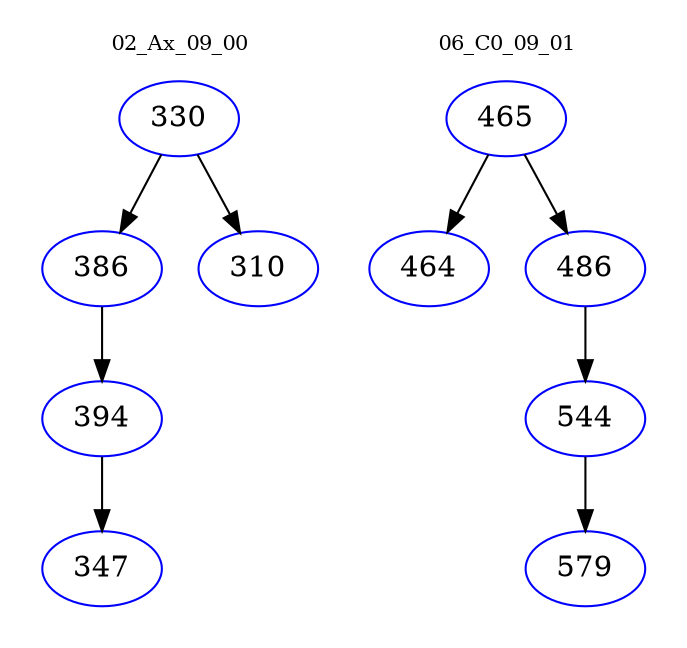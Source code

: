 digraph{
subgraph cluster_0 {
color = white
label = "02_Ax_09_00";
fontsize=10;
T0_330 [label="330", color="blue"]
T0_330 -> T0_386 [color="black"]
T0_386 [label="386", color="blue"]
T0_386 -> T0_394 [color="black"]
T0_394 [label="394", color="blue"]
T0_394 -> T0_347 [color="black"]
T0_347 [label="347", color="blue"]
T0_330 -> T0_310 [color="black"]
T0_310 [label="310", color="blue"]
}
subgraph cluster_1 {
color = white
label = "06_C0_09_01";
fontsize=10;
T1_465 [label="465", color="blue"]
T1_465 -> T1_464 [color="black"]
T1_464 [label="464", color="blue"]
T1_465 -> T1_486 [color="black"]
T1_486 [label="486", color="blue"]
T1_486 -> T1_544 [color="black"]
T1_544 [label="544", color="blue"]
T1_544 -> T1_579 [color="black"]
T1_579 [label="579", color="blue"]
}
}
